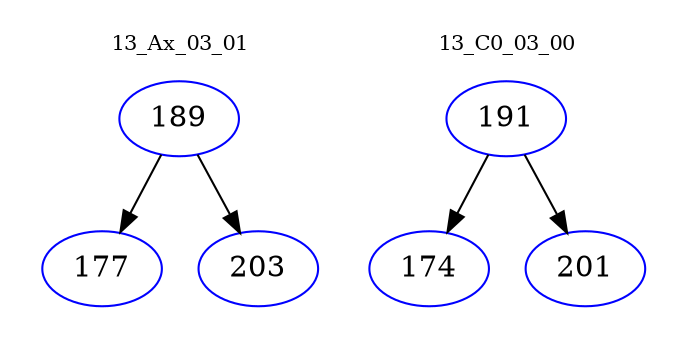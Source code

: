 digraph{
subgraph cluster_0 {
color = white
label = "13_Ax_03_01";
fontsize=10;
T0_189 [label="189", color="blue"]
T0_189 -> T0_177 [color="black"]
T0_177 [label="177", color="blue"]
T0_189 -> T0_203 [color="black"]
T0_203 [label="203", color="blue"]
}
subgraph cluster_1 {
color = white
label = "13_C0_03_00";
fontsize=10;
T1_191 [label="191", color="blue"]
T1_191 -> T1_174 [color="black"]
T1_174 [label="174", color="blue"]
T1_191 -> T1_201 [color="black"]
T1_201 [label="201", color="blue"]
}
}
